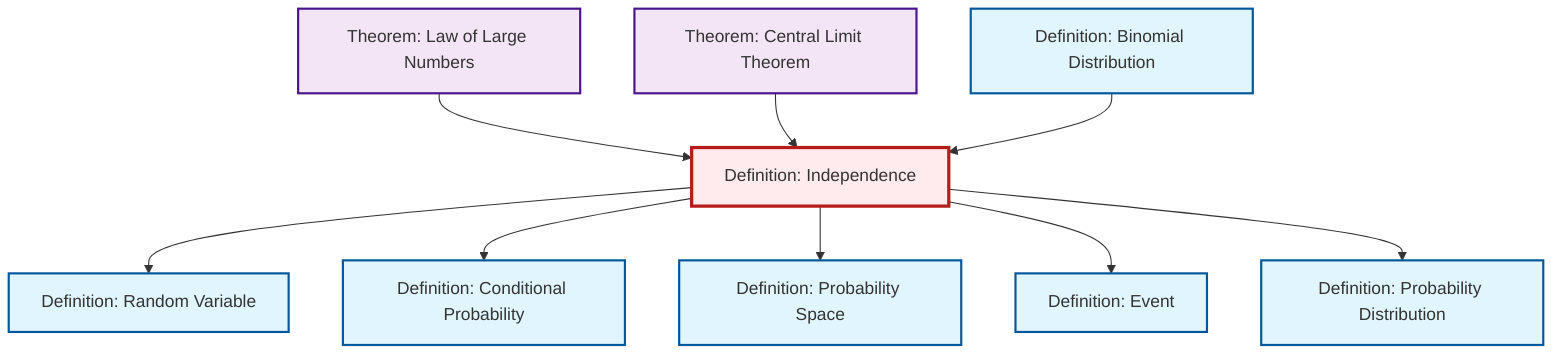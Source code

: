graph TD
    classDef definition fill:#e1f5fe,stroke:#01579b,stroke-width:2px
    classDef theorem fill:#f3e5f5,stroke:#4a148c,stroke-width:2px
    classDef axiom fill:#fff3e0,stroke:#e65100,stroke-width:2px
    classDef example fill:#e8f5e9,stroke:#1b5e20,stroke-width:2px
    classDef current fill:#ffebee,stroke:#b71c1c,stroke-width:3px
    def-probability-distribution["Definition: Probability Distribution"]:::definition
    thm-law-of-large-numbers["Theorem: Law of Large Numbers"]:::theorem
    def-probability-space["Definition: Probability Space"]:::definition
    def-random-variable["Definition: Random Variable"]:::definition
    def-conditional-probability["Definition: Conditional Probability"]:::definition
    def-binomial-distribution["Definition: Binomial Distribution"]:::definition
    def-independence["Definition: Independence"]:::definition
    def-event["Definition: Event"]:::definition
    thm-central-limit["Theorem: Central Limit Theorem"]:::theorem
    def-independence --> def-random-variable
    thm-law-of-large-numbers --> def-independence
    def-independence --> def-conditional-probability
    def-independence --> def-probability-space
    thm-central-limit --> def-independence
    def-independence --> def-event
    def-binomial-distribution --> def-independence
    def-independence --> def-probability-distribution
    class def-independence current